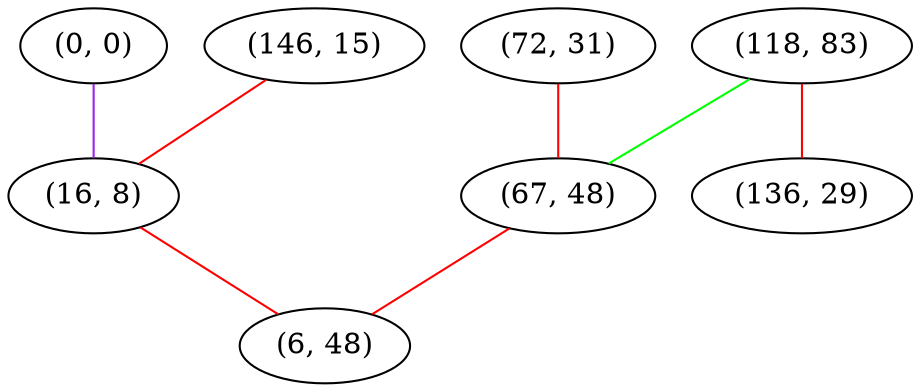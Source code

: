 graph "" {
"(0, 0)";
"(146, 15)";
"(16, 8)";
"(72, 31)";
"(118, 83)";
"(136, 29)";
"(67, 48)";
"(6, 48)";
"(0, 0)" -- "(16, 8)"  [color=purple, key=0, weight=4];
"(146, 15)" -- "(16, 8)"  [color=red, key=0, weight=1];
"(16, 8)" -- "(6, 48)"  [color=red, key=0, weight=1];
"(72, 31)" -- "(67, 48)"  [color=red, key=0, weight=1];
"(118, 83)" -- "(67, 48)"  [color=green, key=0, weight=2];
"(118, 83)" -- "(136, 29)"  [color=red, key=0, weight=1];
"(67, 48)" -- "(6, 48)"  [color=red, key=0, weight=1];
}
